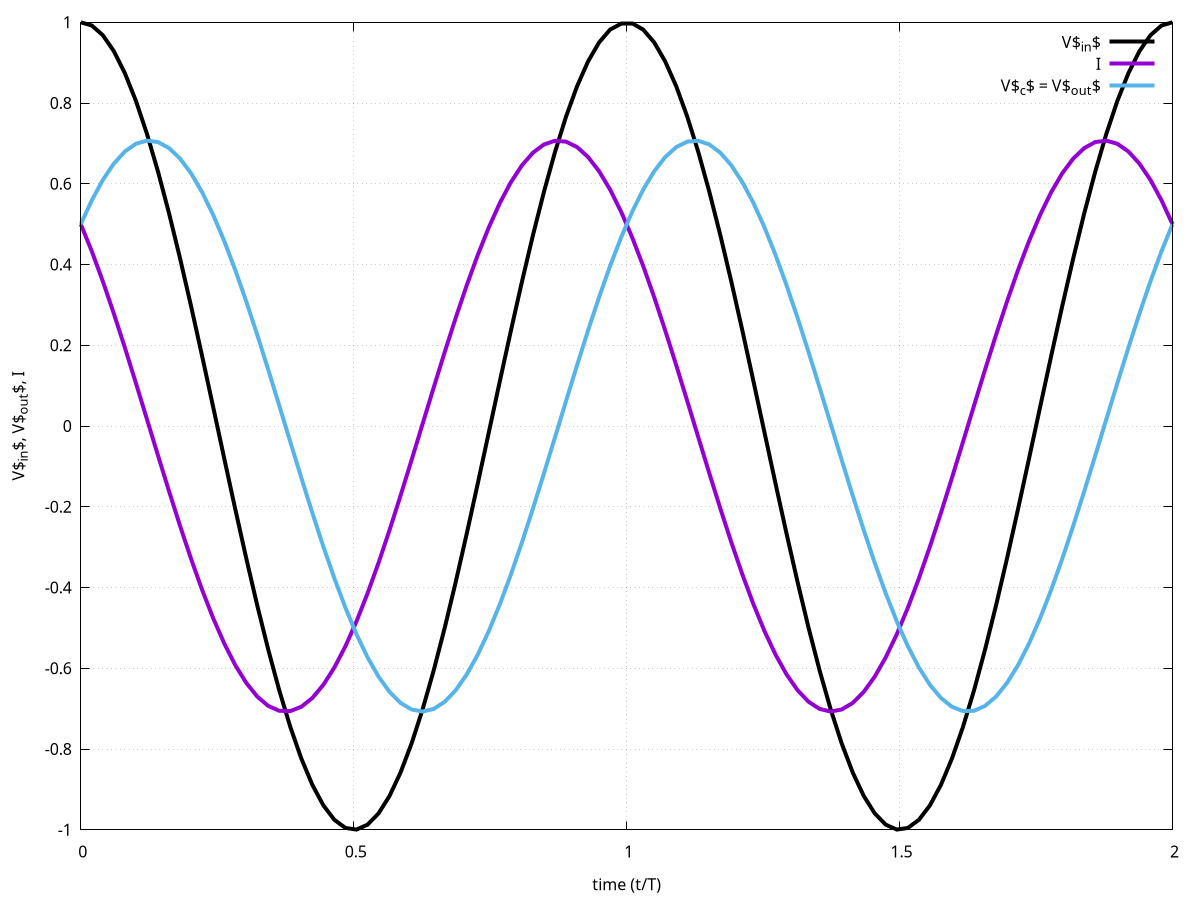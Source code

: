 #set terminal postscript enhanced color solid 

linewidth=4
pointsize=1
arrowwidth=2
#set style line 0 lt 0 lw linewidth pt 0 ps pointsize
set style line 1 lc rgb "black"  lw linewidth pt 7  ps pointsize  #circle
#set style line 1 lt 1 lw linewidth pt 7  ps pointsize  #circle
set style line 2 lt 1 lw linewidth pt 13 ps pointsize  #diamond
set style line 3 lt 3 lw linewidth pt 9  ps pointsize  #triangle up
set style line 4 lt 4 lw linewidth pt 11 ps pointsize  #triangle down
set style line 5 lt 5 lw linewidth pt 5  ps pointsize  #square
set style line 6 lt 1 lw linewidth pt 6  ps pointsize  #circle hollow
set style line 7 lt 2 lw linewidth pt 12 ps pointsize  #diamond hollow 
set style line 8 lt 8 lw linewidth pt 8  ps pointsize  #triangle up hollow 
set style line 9 lt 9 lw linewidth pt 10 ps pointsize  #triangle down hollow

im=sqrt(-1)

R=1
C=1;
V0=1;

Vin(t)=V0*exp(im*w*t)
I_r(t)=Vin(t)/(R+1/(im*w*C))
V_c(t)=I_r(t)*(1/(im*w*C))

x0=1;

w=1/(R*C);


set parametric

set ylabel "V$_{in}$, V$_{out}$, I"
set xlabel "time (t/T)" 
#set format x "%P"
set grid 
plot [0:2*2*pi/w] \
  (t/(2*pi*w)),(real(Vin(t))) t 'V$_{in}$' w l ls 1 \
, (t/(2*pi*w)),(real(I_r(t))) t 'I'      w l ls 2 \
, (t/(2*pi*w)),(real(V_c(t))) t 'V$_c$ = V$_{out}$' w l ls 3 



